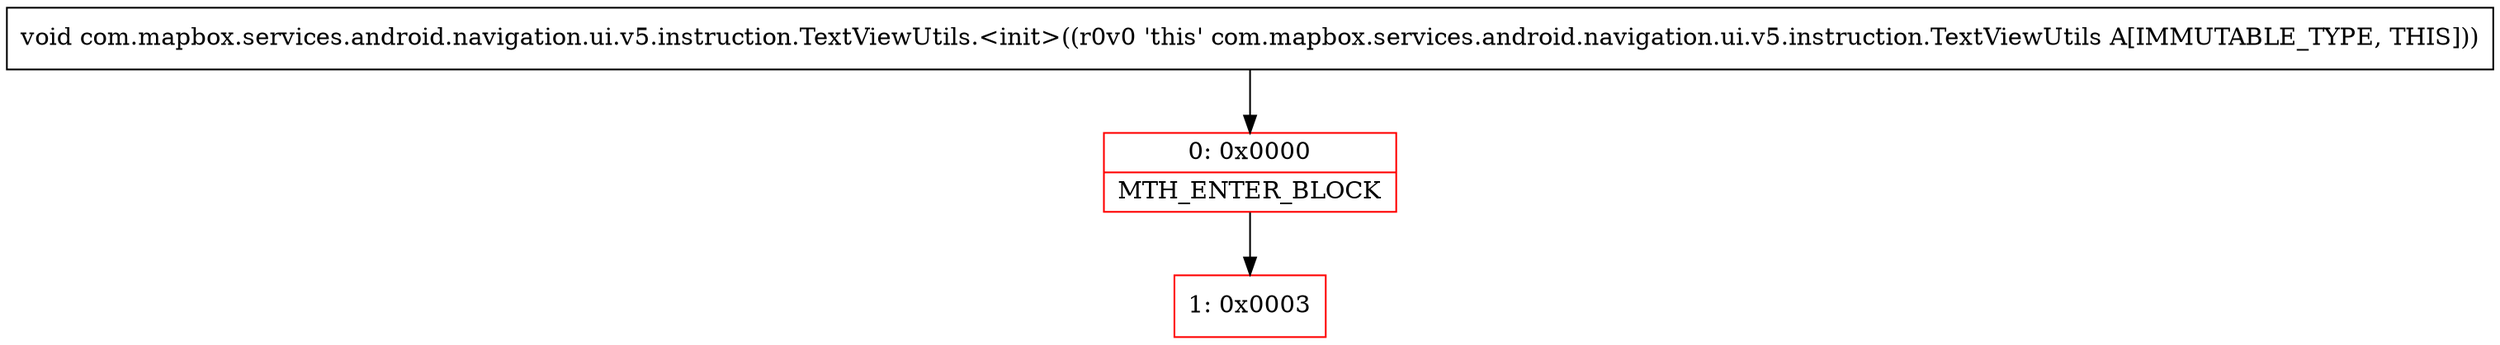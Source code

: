 digraph "CFG forcom.mapbox.services.android.navigation.ui.v5.instruction.TextViewUtils.\<init\>()V" {
subgraph cluster_Region_57805710 {
label = "R(0)";
node [shape=record,color=blue];
}
Node_0 [shape=record,color=red,label="{0\:\ 0x0000|MTH_ENTER_BLOCK\l}"];
Node_1 [shape=record,color=red,label="{1\:\ 0x0003}"];
MethodNode[shape=record,label="{void com.mapbox.services.android.navigation.ui.v5.instruction.TextViewUtils.\<init\>((r0v0 'this' com.mapbox.services.android.navigation.ui.v5.instruction.TextViewUtils A[IMMUTABLE_TYPE, THIS])) }"];
MethodNode -> Node_0;
Node_0 -> Node_1;
}

